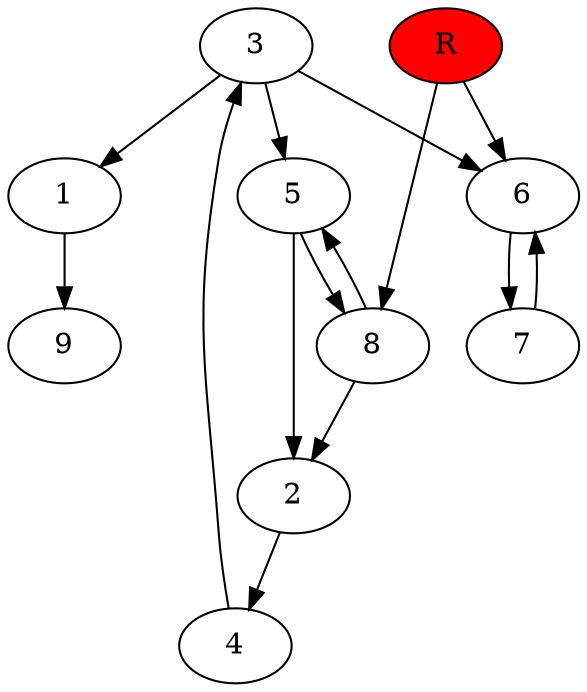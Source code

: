 digraph prb6697 {
	1
	2
	3
	4
	5
	6
	7
	8
	R [fillcolor="#ff0000" style=filled]
	1 -> 9
	2 -> 4
	3 -> 1
	3 -> 5
	3 -> 6
	4 -> 3
	5 -> 2
	5 -> 8
	6 -> 7
	7 -> 6
	8 -> 2
	8 -> 5
	R -> 6
	R -> 8
}
